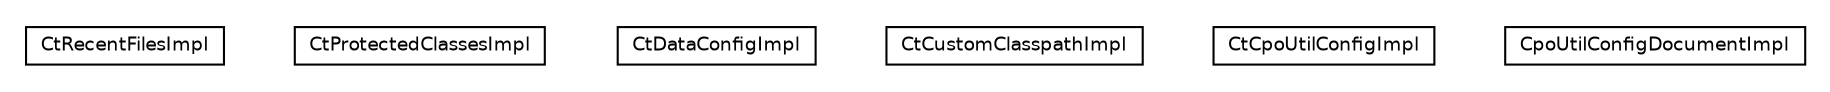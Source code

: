 #!/usr/local/bin/dot
#
# Class diagram 
# Generated by UMLGraph version 5.1 (http://www.umlgraph.org/)
#

digraph G {
	edge [fontname="Helvetica",fontsize=10,labelfontname="Helvetica",labelfontsize=10];
	node [fontname="Helvetica",fontsize=10,shape=plaintext];
	nodesep=0.25;
	ranksep=0.5;
	// org.synchronoss.cpo.util.cpoUtilConfig.impl.CtRecentFilesImpl
	c426 [label=<<table title="org.synchronoss.cpo.util.cpoUtilConfig.impl.CtRecentFilesImpl" border="0" cellborder="1" cellspacing="0" cellpadding="2" port="p" href="./CtRecentFilesImpl.html">
		<tr><td><table border="0" cellspacing="0" cellpadding="1">
<tr><td align="center" balign="center"> CtRecentFilesImpl </td></tr>
		</table></td></tr>
		</table>>, fontname="Helvetica", fontcolor="black", fontsize=9.0];
	// org.synchronoss.cpo.util.cpoUtilConfig.impl.CtProtectedClassesImpl
	c427 [label=<<table title="org.synchronoss.cpo.util.cpoUtilConfig.impl.CtProtectedClassesImpl" border="0" cellborder="1" cellspacing="0" cellpadding="2" port="p" href="./CtProtectedClassesImpl.html">
		<tr><td><table border="0" cellspacing="0" cellpadding="1">
<tr><td align="center" balign="center"> CtProtectedClassesImpl </td></tr>
		</table></td></tr>
		</table>>, fontname="Helvetica", fontcolor="black", fontsize=9.0];
	// org.synchronoss.cpo.util.cpoUtilConfig.impl.CtDataConfigImpl
	c428 [label=<<table title="org.synchronoss.cpo.util.cpoUtilConfig.impl.CtDataConfigImpl" border="0" cellborder="1" cellspacing="0" cellpadding="2" port="p" href="./CtDataConfigImpl.html">
		<tr><td><table border="0" cellspacing="0" cellpadding="1">
<tr><td align="center" balign="center"> CtDataConfigImpl </td></tr>
		</table></td></tr>
		</table>>, fontname="Helvetica", fontcolor="black", fontsize=9.0];
	// org.synchronoss.cpo.util.cpoUtilConfig.impl.CtCustomClasspathImpl
	c429 [label=<<table title="org.synchronoss.cpo.util.cpoUtilConfig.impl.CtCustomClasspathImpl" border="0" cellborder="1" cellspacing="0" cellpadding="2" port="p" href="./CtCustomClasspathImpl.html">
		<tr><td><table border="0" cellspacing="0" cellpadding="1">
<tr><td align="center" balign="center"> CtCustomClasspathImpl </td></tr>
		</table></td></tr>
		</table>>, fontname="Helvetica", fontcolor="black", fontsize=9.0];
	// org.synchronoss.cpo.util.cpoUtilConfig.impl.CtCpoUtilConfigImpl
	c430 [label=<<table title="org.synchronoss.cpo.util.cpoUtilConfig.impl.CtCpoUtilConfigImpl" border="0" cellborder="1" cellspacing="0" cellpadding="2" port="p" href="./CtCpoUtilConfigImpl.html">
		<tr><td><table border="0" cellspacing="0" cellpadding="1">
<tr><td align="center" balign="center"> CtCpoUtilConfigImpl </td></tr>
		</table></td></tr>
		</table>>, fontname="Helvetica", fontcolor="black", fontsize=9.0];
	// org.synchronoss.cpo.util.cpoUtilConfig.impl.CpoUtilConfigDocumentImpl
	c431 [label=<<table title="org.synchronoss.cpo.util.cpoUtilConfig.impl.CpoUtilConfigDocumentImpl" border="0" cellborder="1" cellspacing="0" cellpadding="2" port="p" href="./CpoUtilConfigDocumentImpl.html">
		<tr><td><table border="0" cellspacing="0" cellpadding="1">
<tr><td align="center" balign="center"> CpoUtilConfigDocumentImpl </td></tr>
		</table></td></tr>
		</table>>, fontname="Helvetica", fontcolor="black", fontsize=9.0];
}

